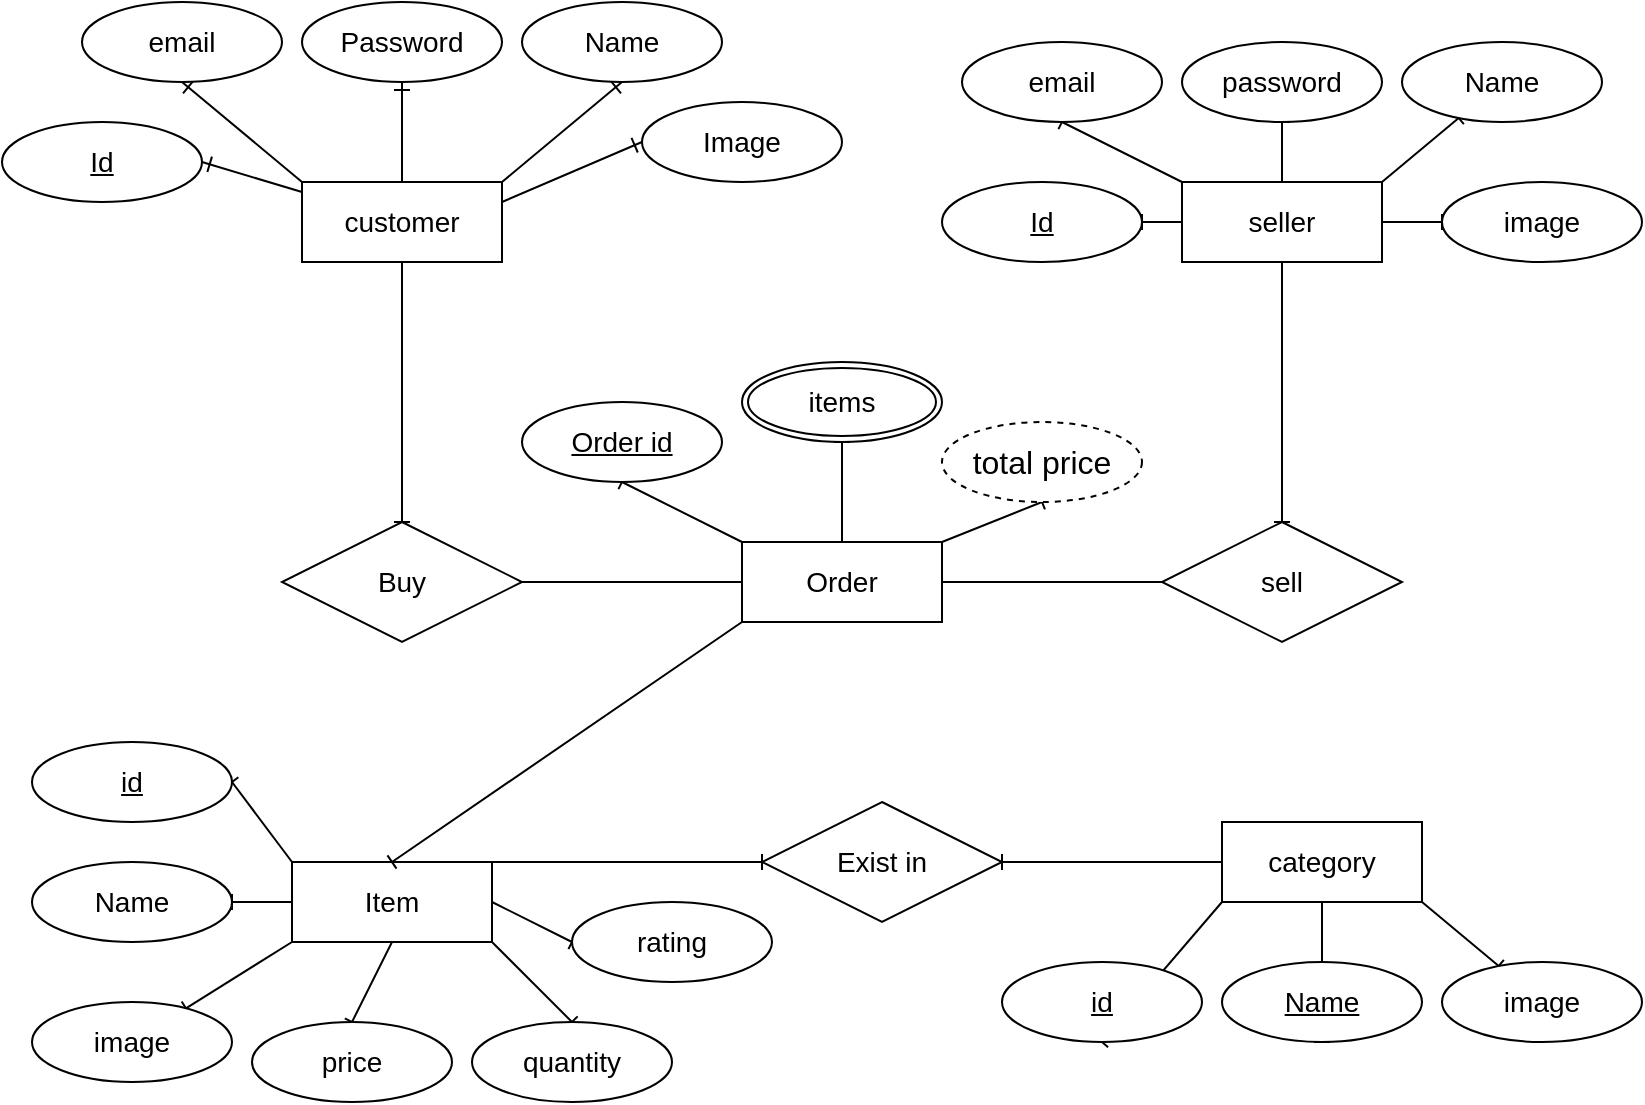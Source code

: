 <mxfile version="22.1.16" type="github">
  <diagram id="R2lEEEUBdFMjLlhIrx00" name="Page-1">
    <mxGraphModel dx="1050" dy="530" grid="1" gridSize="10" guides="1" tooltips="1" connect="1" arrows="1" fold="1" page="1" pageScale="1" pageWidth="850" pageHeight="1100" math="0" shadow="0" extFonts="Permanent Marker^https://fonts.googleapis.com/css?family=Permanent+Marker">
      <root>
        <mxCell id="0" />
        <mxCell id="1" parent="0" />
        <mxCell id="4D774QBvuJ09kpPzTZ7x-10" style="rounded=0;orthogonalLoop=1;jettySize=auto;html=1;entryX=1;entryY=0.5;entryDx=0;entryDy=0;endArrow=ERone;endFill=0;fontSize=14;" edge="1" parent="1" source="4D774QBvuJ09kpPzTZ7x-1" target="4D774QBvuJ09kpPzTZ7x-6">
          <mxGeometry relative="1" as="geometry" />
        </mxCell>
        <mxCell id="4D774QBvuJ09kpPzTZ7x-11" style="rounded=0;orthogonalLoop=1;jettySize=auto;html=1;exitX=0;exitY=0;exitDx=0;exitDy=0;entryX=0.5;entryY=1;entryDx=0;entryDy=0;endArrow=ERone;endFill=0;fontSize=14;" edge="1" parent="1" source="4D774QBvuJ09kpPzTZ7x-1" target="4D774QBvuJ09kpPzTZ7x-7">
          <mxGeometry relative="1" as="geometry" />
        </mxCell>
        <mxCell id="4D774QBvuJ09kpPzTZ7x-12" style="rounded=0;orthogonalLoop=1;jettySize=auto;html=1;exitX=0.5;exitY=0;exitDx=0;exitDy=0;entryX=0.5;entryY=1;entryDx=0;entryDy=0;endArrow=ERone;endFill=0;fontSize=14;" edge="1" parent="1" source="4D774QBvuJ09kpPzTZ7x-1" target="4D774QBvuJ09kpPzTZ7x-8">
          <mxGeometry relative="1" as="geometry" />
        </mxCell>
        <mxCell id="4D774QBvuJ09kpPzTZ7x-13" style="rounded=0;orthogonalLoop=1;jettySize=auto;html=1;exitX=1;exitY=0;exitDx=0;exitDy=0;entryX=0.5;entryY=1;entryDx=0;entryDy=0;endArrow=ERone;endFill=0;fontSize=14;" edge="1" parent="1" source="4D774QBvuJ09kpPzTZ7x-1" target="4D774QBvuJ09kpPzTZ7x-9">
          <mxGeometry relative="1" as="geometry" />
        </mxCell>
        <mxCell id="4D774QBvuJ09kpPzTZ7x-24" style="rounded=0;orthogonalLoop=1;jettySize=auto;html=1;exitX=1;exitY=0.25;exitDx=0;exitDy=0;entryX=0;entryY=0.5;entryDx=0;entryDy=0;endArrow=ERone;endFill=0;fontSize=14;" edge="1" parent="1" source="4D774QBvuJ09kpPzTZ7x-1" target="4D774QBvuJ09kpPzTZ7x-23">
          <mxGeometry relative="1" as="geometry" />
        </mxCell>
        <mxCell id="4D774QBvuJ09kpPzTZ7x-76" style="shape=connector;rounded=0;orthogonalLoop=1;jettySize=auto;html=1;exitX=0.5;exitY=1;exitDx=0;exitDy=0;entryX=0.5;entryY=0;entryDx=0;entryDy=0;labelBackgroundColor=default;strokeColor=default;align=center;verticalAlign=middle;fontFamily=Helvetica;fontSize=11;fontColor=default;endArrow=baseDash;endFill=0;" edge="1" parent="1" source="4D774QBvuJ09kpPzTZ7x-1" target="4D774QBvuJ09kpPzTZ7x-75">
          <mxGeometry relative="1" as="geometry" />
        </mxCell>
        <mxCell id="4D774QBvuJ09kpPzTZ7x-1" value="customer" style="whiteSpace=wrap;html=1;align=center;spacing=2;fontSize=14;" vertex="1" parent="1">
          <mxGeometry x="160" y="160" width="100" height="40" as="geometry" />
        </mxCell>
        <mxCell id="4D774QBvuJ09kpPzTZ7x-17" style="rounded=0;orthogonalLoop=1;jettySize=auto;html=1;endArrow=baseDash;endFill=0;fontSize=14;" edge="1" parent="1" source="4D774QBvuJ09kpPzTZ7x-2" target="4D774QBvuJ09kpPzTZ7x-14">
          <mxGeometry relative="1" as="geometry" />
        </mxCell>
        <mxCell id="4D774QBvuJ09kpPzTZ7x-19" style="rounded=0;orthogonalLoop=1;jettySize=auto;html=1;exitX=0;exitY=0;exitDx=0;exitDy=0;entryX=0.5;entryY=1;entryDx=0;entryDy=0;endArrow=baseDash;endFill=0;fontSize=14;" edge="1" parent="1" source="4D774QBvuJ09kpPzTZ7x-2" target="4D774QBvuJ09kpPzTZ7x-18">
          <mxGeometry relative="1" as="geometry" />
        </mxCell>
        <mxCell id="4D774QBvuJ09kpPzTZ7x-27" style="rounded=0;orthogonalLoop=1;jettySize=auto;html=1;exitX=1;exitY=0;exitDx=0;exitDy=0;endArrow=baseDash;endFill=0;fontSize=14;" edge="1" parent="1" source="4D774QBvuJ09kpPzTZ7x-2" target="4D774QBvuJ09kpPzTZ7x-22">
          <mxGeometry relative="1" as="geometry" />
        </mxCell>
        <mxCell id="4D774QBvuJ09kpPzTZ7x-28" style="rounded=0;orthogonalLoop=1;jettySize=auto;html=1;exitX=1;exitY=0.5;exitDx=0;exitDy=0;entryX=0;entryY=0.5;entryDx=0;entryDy=0;endArrow=baseDash;endFill=0;fontSize=14;" edge="1" parent="1" source="4D774QBvuJ09kpPzTZ7x-2" target="4D774QBvuJ09kpPzTZ7x-25">
          <mxGeometry relative="1" as="geometry" />
        </mxCell>
        <mxCell id="4D774QBvuJ09kpPzTZ7x-31" style="rounded=0;orthogonalLoop=1;jettySize=auto;html=1;exitX=0.5;exitY=0;exitDx=0;exitDy=0;entryX=0.5;entryY=1;entryDx=0;entryDy=0;endArrow=baseDash;endFill=0;fontSize=14;" edge="1" parent="1" source="4D774QBvuJ09kpPzTZ7x-2" target="4D774QBvuJ09kpPzTZ7x-20">
          <mxGeometry relative="1" as="geometry" />
        </mxCell>
        <mxCell id="4D774QBvuJ09kpPzTZ7x-77" style="shape=connector;rounded=0;orthogonalLoop=1;jettySize=auto;html=1;exitX=0.5;exitY=1;exitDx=0;exitDy=0;entryX=0.5;entryY=0;entryDx=0;entryDy=0;labelBackgroundColor=default;strokeColor=default;align=center;verticalAlign=middle;fontFamily=Helvetica;fontSize=11;fontColor=default;endArrow=baseDash;endFill=0;" edge="1" parent="1" source="4D774QBvuJ09kpPzTZ7x-2" target="4D774QBvuJ09kpPzTZ7x-74">
          <mxGeometry relative="1" as="geometry" />
        </mxCell>
        <mxCell id="4D774QBvuJ09kpPzTZ7x-2" value="seller" style="whiteSpace=wrap;html=1;align=center;spacing=2;fontSize=14;" vertex="1" parent="1">
          <mxGeometry x="600" y="160" width="100" height="40" as="geometry" />
        </mxCell>
        <mxCell id="4D774QBvuJ09kpPzTZ7x-35" style="rounded=0;orthogonalLoop=1;jettySize=auto;html=1;entryX=0.5;entryY=1;entryDx=0;entryDy=0;endArrow=baseDash;endFill=0;fontSize=14;exitX=0;exitY=1;exitDx=0;exitDy=0;" edge="1" parent="1" source="4D774QBvuJ09kpPzTZ7x-3" target="4D774QBvuJ09kpPzTZ7x-32">
          <mxGeometry relative="1" as="geometry">
            <mxPoint x="645" y="450" as="sourcePoint" />
          </mxGeometry>
        </mxCell>
        <mxCell id="4D774QBvuJ09kpPzTZ7x-36" style="rounded=0;orthogonalLoop=1;jettySize=auto;html=1;exitX=0.5;exitY=1;exitDx=0;exitDy=0;entryX=0.5;entryY=1;entryDx=0;entryDy=0;endArrow=baseDash;endFill=0;fontSize=14;" edge="1" parent="1" source="4D774QBvuJ09kpPzTZ7x-3" target="4D774QBvuJ09kpPzTZ7x-33">
          <mxGeometry relative="1" as="geometry" />
        </mxCell>
        <mxCell id="4D774QBvuJ09kpPzTZ7x-37" style="rounded=0;orthogonalLoop=1;jettySize=auto;html=1;endArrow=baseDash;endFill=0;fontSize=14;exitX=1;exitY=1;exitDx=0;exitDy=0;" edge="1" parent="1" source="4D774QBvuJ09kpPzTZ7x-3" target="4D774QBvuJ09kpPzTZ7x-34">
          <mxGeometry relative="1" as="geometry">
            <mxPoint x="720" y="490" as="sourcePoint" />
          </mxGeometry>
        </mxCell>
        <mxCell id="4D774QBvuJ09kpPzTZ7x-54" style="shape=connector;rounded=0;orthogonalLoop=1;jettySize=auto;html=1;exitX=0;exitY=0.5;exitDx=0;exitDy=0;entryX=1;entryY=0.5;entryDx=0;entryDy=0;labelBackgroundColor=default;strokeColor=default;align=center;verticalAlign=middle;fontFamily=Helvetica;fontSize=14;fontColor=default;endArrow=baseDash;endFill=0;" edge="1" parent="1" source="4D774QBvuJ09kpPzTZ7x-3" target="4D774QBvuJ09kpPzTZ7x-52">
          <mxGeometry relative="1" as="geometry" />
        </mxCell>
        <mxCell id="4D774QBvuJ09kpPzTZ7x-3" value="category" style="whiteSpace=wrap;html=1;align=center;spacing=2;fontSize=14;" vertex="1" parent="1">
          <mxGeometry x="620" y="480" width="100" height="40" as="geometry" />
        </mxCell>
        <mxCell id="4D774QBvuJ09kpPzTZ7x-44" style="rounded=0;orthogonalLoop=1;jettySize=auto;html=1;exitX=0;exitY=0.5;exitDx=0;exitDy=0;entryX=1;entryY=0.5;entryDx=0;entryDy=0;endArrow=baseDash;endFill=0;fontSize=14;" edge="1" parent="1" source="4D774QBvuJ09kpPzTZ7x-4" target="4D774QBvuJ09kpPzTZ7x-39">
          <mxGeometry relative="1" as="geometry" />
        </mxCell>
        <mxCell id="4D774QBvuJ09kpPzTZ7x-45" style="rounded=0;orthogonalLoop=1;jettySize=auto;html=1;exitX=0;exitY=0;exitDx=0;exitDy=0;entryX=1;entryY=0.5;entryDx=0;entryDy=0;endArrow=baseDash;endFill=0;fontSize=14;" edge="1" parent="1" source="4D774QBvuJ09kpPzTZ7x-4" target="4D774QBvuJ09kpPzTZ7x-38">
          <mxGeometry relative="1" as="geometry" />
        </mxCell>
        <mxCell id="4D774QBvuJ09kpPzTZ7x-46" style="rounded=0;orthogonalLoop=1;jettySize=auto;html=1;exitX=0;exitY=1;exitDx=0;exitDy=0;endArrow=baseDash;endFill=0;fontSize=14;" edge="1" parent="1" source="4D774QBvuJ09kpPzTZ7x-4" target="4D774QBvuJ09kpPzTZ7x-40">
          <mxGeometry relative="1" as="geometry" />
        </mxCell>
        <mxCell id="4D774QBvuJ09kpPzTZ7x-48" style="rounded=0;orthogonalLoop=1;jettySize=auto;html=1;exitX=0.5;exitY=1;exitDx=0;exitDy=0;entryX=0.5;entryY=0;entryDx=0;entryDy=0;endArrow=baseDash;endFill=0;fontSize=14;" edge="1" parent="1" source="4D774QBvuJ09kpPzTZ7x-4" target="4D774QBvuJ09kpPzTZ7x-41">
          <mxGeometry relative="1" as="geometry" />
        </mxCell>
        <mxCell id="4D774QBvuJ09kpPzTZ7x-49" style="rounded=0;orthogonalLoop=1;jettySize=auto;html=1;exitX=1;exitY=1;exitDx=0;exitDy=0;entryX=0.5;entryY=0;entryDx=0;entryDy=0;endArrow=baseDash;endFill=0;fontSize=14;" edge="1" parent="1" source="4D774QBvuJ09kpPzTZ7x-4" target="4D774QBvuJ09kpPzTZ7x-42">
          <mxGeometry relative="1" as="geometry" />
        </mxCell>
        <mxCell id="4D774QBvuJ09kpPzTZ7x-50" style="shape=connector;rounded=0;orthogonalLoop=1;jettySize=auto;html=1;exitX=1;exitY=0.5;exitDx=0;exitDy=0;entryX=0;entryY=0.5;entryDx=0;entryDy=0;labelBackgroundColor=default;strokeColor=default;align=center;verticalAlign=middle;fontFamily=Helvetica;fontSize=14;fontColor=default;endArrow=baseDash;endFill=0;" edge="1" parent="1" source="4D774QBvuJ09kpPzTZ7x-4" target="4D774QBvuJ09kpPzTZ7x-43">
          <mxGeometry relative="1" as="geometry" />
        </mxCell>
        <mxCell id="4D774QBvuJ09kpPzTZ7x-53" style="shape=connector;rounded=0;orthogonalLoop=1;jettySize=auto;html=1;exitX=1;exitY=0;exitDx=0;exitDy=0;entryX=0;entryY=0.5;entryDx=0;entryDy=0;labelBackgroundColor=default;strokeColor=default;align=center;verticalAlign=middle;fontFamily=Helvetica;fontSize=14;fontColor=default;endArrow=baseDash;endFill=0;" edge="1" parent="1" source="4D774QBvuJ09kpPzTZ7x-4" target="4D774QBvuJ09kpPzTZ7x-52">
          <mxGeometry relative="1" as="geometry" />
        </mxCell>
        <mxCell id="4D774QBvuJ09kpPzTZ7x-4" value="Item" style="whiteSpace=wrap;html=1;align=center;spacing=2;fontSize=14;" vertex="1" parent="1">
          <mxGeometry x="155" y="500" width="100" height="40" as="geometry" />
        </mxCell>
        <mxCell id="4D774QBvuJ09kpPzTZ7x-6" value="&lt;u style=&quot;font-size: 14px;&quot;&gt;Id&lt;/u&gt;" style="ellipse;whiteSpace=wrap;html=1;align=center;fontSize=14;" vertex="1" parent="1">
          <mxGeometry x="10" y="130" width="100" height="40" as="geometry" />
        </mxCell>
        <mxCell id="4D774QBvuJ09kpPzTZ7x-7" value="email" style="ellipse;whiteSpace=wrap;html=1;align=center;fontSize=14;" vertex="1" parent="1">
          <mxGeometry x="50" y="70" width="100" height="40" as="geometry" />
        </mxCell>
        <mxCell id="4D774QBvuJ09kpPzTZ7x-8" value="Password" style="ellipse;whiteSpace=wrap;html=1;align=center;fontSize=14;" vertex="1" parent="1">
          <mxGeometry x="160" y="70" width="100" height="40" as="geometry" />
        </mxCell>
        <mxCell id="4D774QBvuJ09kpPzTZ7x-9" value="Name" style="ellipse;whiteSpace=wrap;html=1;align=center;fontSize=14;" vertex="1" parent="1">
          <mxGeometry x="270" y="70" width="100" height="40" as="geometry" />
        </mxCell>
        <mxCell id="4D774QBvuJ09kpPzTZ7x-14" value="&lt;u style=&quot;font-size: 14px;&quot;&gt;Id&lt;/u&gt;" style="ellipse;whiteSpace=wrap;html=1;align=center;fontSize=14;" vertex="1" parent="1">
          <mxGeometry x="480" y="160" width="100" height="40" as="geometry" />
        </mxCell>
        <mxCell id="4D774QBvuJ09kpPzTZ7x-18" value="email" style="ellipse;whiteSpace=wrap;html=1;align=center;fontSize=14;" vertex="1" parent="1">
          <mxGeometry x="490" y="90" width="100" height="40" as="geometry" />
        </mxCell>
        <mxCell id="4D774QBvuJ09kpPzTZ7x-20" value="password" style="ellipse;whiteSpace=wrap;html=1;align=center;fontSize=14;" vertex="1" parent="1">
          <mxGeometry x="600" y="90" width="100" height="40" as="geometry" />
        </mxCell>
        <mxCell id="4D774QBvuJ09kpPzTZ7x-22" value="Name" style="ellipse;whiteSpace=wrap;html=1;align=center;fontSize=14;" vertex="1" parent="1">
          <mxGeometry x="710" y="90" width="100" height="40" as="geometry" />
        </mxCell>
        <mxCell id="4D774QBvuJ09kpPzTZ7x-23" value="Image" style="ellipse;whiteSpace=wrap;html=1;align=center;fontSize=14;" vertex="1" parent="1">
          <mxGeometry x="330" y="120" width="100" height="40" as="geometry" />
        </mxCell>
        <mxCell id="4D774QBvuJ09kpPzTZ7x-25" value="image" style="ellipse;whiteSpace=wrap;html=1;align=center;fontSize=14;" vertex="1" parent="1">
          <mxGeometry x="730" y="160" width="100" height="40" as="geometry" />
        </mxCell>
        <mxCell id="4D774QBvuJ09kpPzTZ7x-32" value="&lt;u style=&quot;font-size: 14px;&quot;&gt;id&lt;/u&gt;" style="ellipse;whiteSpace=wrap;html=1;align=center;fontSize=14;" vertex="1" parent="1">
          <mxGeometry x="510" y="550" width="100" height="40" as="geometry" />
        </mxCell>
        <mxCell id="4D774QBvuJ09kpPzTZ7x-33" value="&lt;span style=&quot;font-size: 14px;&quot;&gt;&lt;u style=&quot;font-size: 14px;&quot;&gt;Name&lt;/u&gt;&lt;/span&gt;" style="ellipse;whiteSpace=wrap;html=1;align=center;fontSize=14;" vertex="1" parent="1">
          <mxGeometry x="620" y="550" width="100" height="40" as="geometry" />
        </mxCell>
        <mxCell id="4D774QBvuJ09kpPzTZ7x-34" value="&lt;span style=&quot;font-size: 14px;&quot;&gt;image&lt;/span&gt;" style="ellipse;whiteSpace=wrap;html=1;align=center;fontSize=14;" vertex="1" parent="1">
          <mxGeometry x="730" y="550" width="100" height="40" as="geometry" />
        </mxCell>
        <mxCell id="4D774QBvuJ09kpPzTZ7x-38" value="&lt;u style=&quot;font-size: 14px;&quot;&gt;&lt;font style=&quot;font-size: 14px;&quot;&gt;id&lt;/font&gt;&lt;/u&gt;" style="ellipse;whiteSpace=wrap;html=1;align=center;fontSize=14;" vertex="1" parent="1">
          <mxGeometry x="25" y="440" width="100" height="40" as="geometry" />
        </mxCell>
        <mxCell id="4D774QBvuJ09kpPzTZ7x-39" value="&lt;span style=&quot;font-size: 14px;&quot;&gt;Name&lt;/span&gt;" style="ellipse;whiteSpace=wrap;html=1;align=center;fontSize=14;" vertex="1" parent="1">
          <mxGeometry x="25" y="500" width="100" height="40" as="geometry" />
        </mxCell>
        <mxCell id="4D774QBvuJ09kpPzTZ7x-40" value="&lt;span style=&quot;font-size: 14px;&quot;&gt;image&lt;/span&gt;" style="ellipse;whiteSpace=wrap;html=1;align=center;fontSize=14;" vertex="1" parent="1">
          <mxGeometry x="25" y="570" width="100" height="40" as="geometry" />
        </mxCell>
        <mxCell id="4D774QBvuJ09kpPzTZ7x-41" value="&lt;span style=&quot;font-size: 14px;&quot;&gt;price&lt;/span&gt;" style="ellipse;whiteSpace=wrap;html=1;align=center;fontSize=14;" vertex="1" parent="1">
          <mxGeometry x="135" y="580" width="100" height="40" as="geometry" />
        </mxCell>
        <mxCell id="4D774QBvuJ09kpPzTZ7x-42" value="&lt;span style=&quot;font-size: 14px;&quot;&gt;quantity&lt;/span&gt;" style="ellipse;whiteSpace=wrap;html=1;align=center;fontSize=14;" vertex="1" parent="1">
          <mxGeometry x="245" y="580" width="100" height="40" as="geometry" />
        </mxCell>
        <mxCell id="4D774QBvuJ09kpPzTZ7x-43" value="&lt;span style=&quot;font-size: 14px;&quot;&gt;rating&lt;/span&gt;" style="ellipse;whiteSpace=wrap;html=1;align=center;fontSize=14;" vertex="1" parent="1">
          <mxGeometry x="295" y="520" width="100" height="40" as="geometry" />
        </mxCell>
        <mxCell id="4D774QBvuJ09kpPzTZ7x-52" value="Exist in" style="shape=rhombus;perimeter=rhombusPerimeter;whiteSpace=wrap;html=1;align=center;fontFamily=Helvetica;fontSize=14;fontColor=default;" vertex="1" parent="1">
          <mxGeometry x="390" y="470" width="120" height="60" as="geometry" />
        </mxCell>
        <mxCell id="4D774QBvuJ09kpPzTZ7x-71" style="shape=connector;rounded=0;orthogonalLoop=1;jettySize=auto;html=1;exitX=1;exitY=0;exitDx=0;exitDy=0;entryX=0.5;entryY=1;entryDx=0;entryDy=0;labelBackgroundColor=default;strokeColor=default;align=center;verticalAlign=middle;fontFamily=Helvetica;fontSize=11;fontColor=default;endArrow=baseDash;endFill=0;" edge="1" parent="1" source="4D774QBvuJ09kpPzTZ7x-65" target="4D774QBvuJ09kpPzTZ7x-70">
          <mxGeometry relative="1" as="geometry" />
        </mxCell>
        <mxCell id="4D774QBvuJ09kpPzTZ7x-72" style="shape=connector;rounded=0;orthogonalLoop=1;jettySize=auto;html=1;exitX=0.5;exitY=0;exitDx=0;exitDy=0;entryX=0.5;entryY=1;entryDx=0;entryDy=0;labelBackgroundColor=default;strokeColor=default;align=center;verticalAlign=middle;fontFamily=Helvetica;fontSize=11;fontColor=default;endArrow=baseDash;endFill=0;" edge="1" parent="1" source="4D774QBvuJ09kpPzTZ7x-65" target="4D774QBvuJ09kpPzTZ7x-68">
          <mxGeometry relative="1" as="geometry" />
        </mxCell>
        <mxCell id="4D774QBvuJ09kpPzTZ7x-73" style="shape=connector;rounded=0;orthogonalLoop=1;jettySize=auto;html=1;exitX=0;exitY=0;exitDx=0;exitDy=0;entryX=0.5;entryY=1;entryDx=0;entryDy=0;labelBackgroundColor=default;strokeColor=default;align=center;verticalAlign=middle;fontFamily=Helvetica;fontSize=11;fontColor=default;endArrow=baseDash;endFill=0;" edge="1" parent="1" source="4D774QBvuJ09kpPzTZ7x-65" target="4D774QBvuJ09kpPzTZ7x-66">
          <mxGeometry relative="1" as="geometry" />
        </mxCell>
        <mxCell id="4D774QBvuJ09kpPzTZ7x-80" style="shape=connector;rounded=0;orthogonalLoop=1;jettySize=auto;html=1;exitX=0;exitY=1;exitDx=0;exitDy=0;entryX=0.5;entryY=0;entryDx=0;entryDy=0;labelBackgroundColor=default;strokeColor=default;align=center;verticalAlign=middle;fontFamily=Helvetica;fontSize=11;fontColor=default;endArrow=baseDash;endFill=0;" edge="1" parent="1" source="4D774QBvuJ09kpPzTZ7x-65" target="4D774QBvuJ09kpPzTZ7x-4">
          <mxGeometry relative="1" as="geometry" />
        </mxCell>
        <mxCell id="4D774QBvuJ09kpPzTZ7x-65" value="&lt;font style=&quot;font-size: 14px;&quot;&gt;Order&lt;/font&gt;" style="whiteSpace=wrap;html=1;align=center;fontFamily=Helvetica;fontSize=11;fontColor=default;" vertex="1" parent="1">
          <mxGeometry x="380" y="340" width="100" height="40" as="geometry" />
        </mxCell>
        <mxCell id="4D774QBvuJ09kpPzTZ7x-66" value="&lt;font style=&quot;font-size: 14px;&quot;&gt;&lt;u&gt;Order id&lt;/u&gt;&lt;/font&gt;" style="ellipse;whiteSpace=wrap;html=1;align=center;fontFamily=Helvetica;fontSize=11;fontColor=default;" vertex="1" parent="1">
          <mxGeometry x="270" y="270" width="100" height="40" as="geometry" />
        </mxCell>
        <mxCell id="4D774QBvuJ09kpPzTZ7x-68" value="&lt;font style=&quot;font-size: 14px;&quot;&gt;items&lt;/font&gt;" style="ellipse;shape=doubleEllipse;margin=3;whiteSpace=wrap;html=1;align=center;fontFamily=Helvetica;fontSize=11;fontColor=default;" vertex="1" parent="1">
          <mxGeometry x="380" y="250" width="100" height="40" as="geometry" />
        </mxCell>
        <mxCell id="4D774QBvuJ09kpPzTZ7x-70" value="&lt;font size=&quot;3&quot;&gt;total price&lt;/font&gt;" style="ellipse;whiteSpace=wrap;html=1;align=center;dashed=1;fontFamily=Helvetica;fontSize=11;fontColor=default;" vertex="1" parent="1">
          <mxGeometry x="480" y="280" width="100" height="40" as="geometry" />
        </mxCell>
        <mxCell id="4D774QBvuJ09kpPzTZ7x-79" style="shape=connector;rounded=0;orthogonalLoop=1;jettySize=auto;html=1;exitX=0;exitY=0.5;exitDx=0;exitDy=0;entryX=1;entryY=0.5;entryDx=0;entryDy=0;labelBackgroundColor=default;strokeColor=default;align=center;verticalAlign=middle;fontFamily=Helvetica;fontSize=11;fontColor=default;endArrow=baseDash;endFill=0;" edge="1" parent="1" source="4D774QBvuJ09kpPzTZ7x-74" target="4D774QBvuJ09kpPzTZ7x-65">
          <mxGeometry relative="1" as="geometry" />
        </mxCell>
        <mxCell id="4D774QBvuJ09kpPzTZ7x-74" value="&lt;font style=&quot;font-size: 14px;&quot;&gt;sell&lt;/font&gt;" style="shape=rhombus;perimeter=rhombusPerimeter;whiteSpace=wrap;html=1;align=center;fontFamily=Helvetica;fontSize=11;fontColor=default;" vertex="1" parent="1">
          <mxGeometry x="590" y="330" width="120" height="60" as="geometry" />
        </mxCell>
        <mxCell id="4D774QBvuJ09kpPzTZ7x-78" style="shape=connector;rounded=0;orthogonalLoop=1;jettySize=auto;html=1;exitX=1;exitY=0.5;exitDx=0;exitDy=0;entryX=0;entryY=0.5;entryDx=0;entryDy=0;labelBackgroundColor=default;strokeColor=default;align=center;verticalAlign=middle;fontFamily=Helvetica;fontSize=11;fontColor=default;endArrow=baseDash;endFill=0;" edge="1" parent="1" source="4D774QBvuJ09kpPzTZ7x-75" target="4D774QBvuJ09kpPzTZ7x-65">
          <mxGeometry relative="1" as="geometry" />
        </mxCell>
        <mxCell id="4D774QBvuJ09kpPzTZ7x-75" value="&lt;font style=&quot;font-size: 14px;&quot;&gt;Buy&lt;/font&gt;" style="shape=rhombus;perimeter=rhombusPerimeter;whiteSpace=wrap;html=1;align=center;fontFamily=Helvetica;fontSize=11;fontColor=default;" vertex="1" parent="1">
          <mxGeometry x="150" y="330" width="120" height="60" as="geometry" />
        </mxCell>
      </root>
    </mxGraphModel>
  </diagram>
</mxfile>
